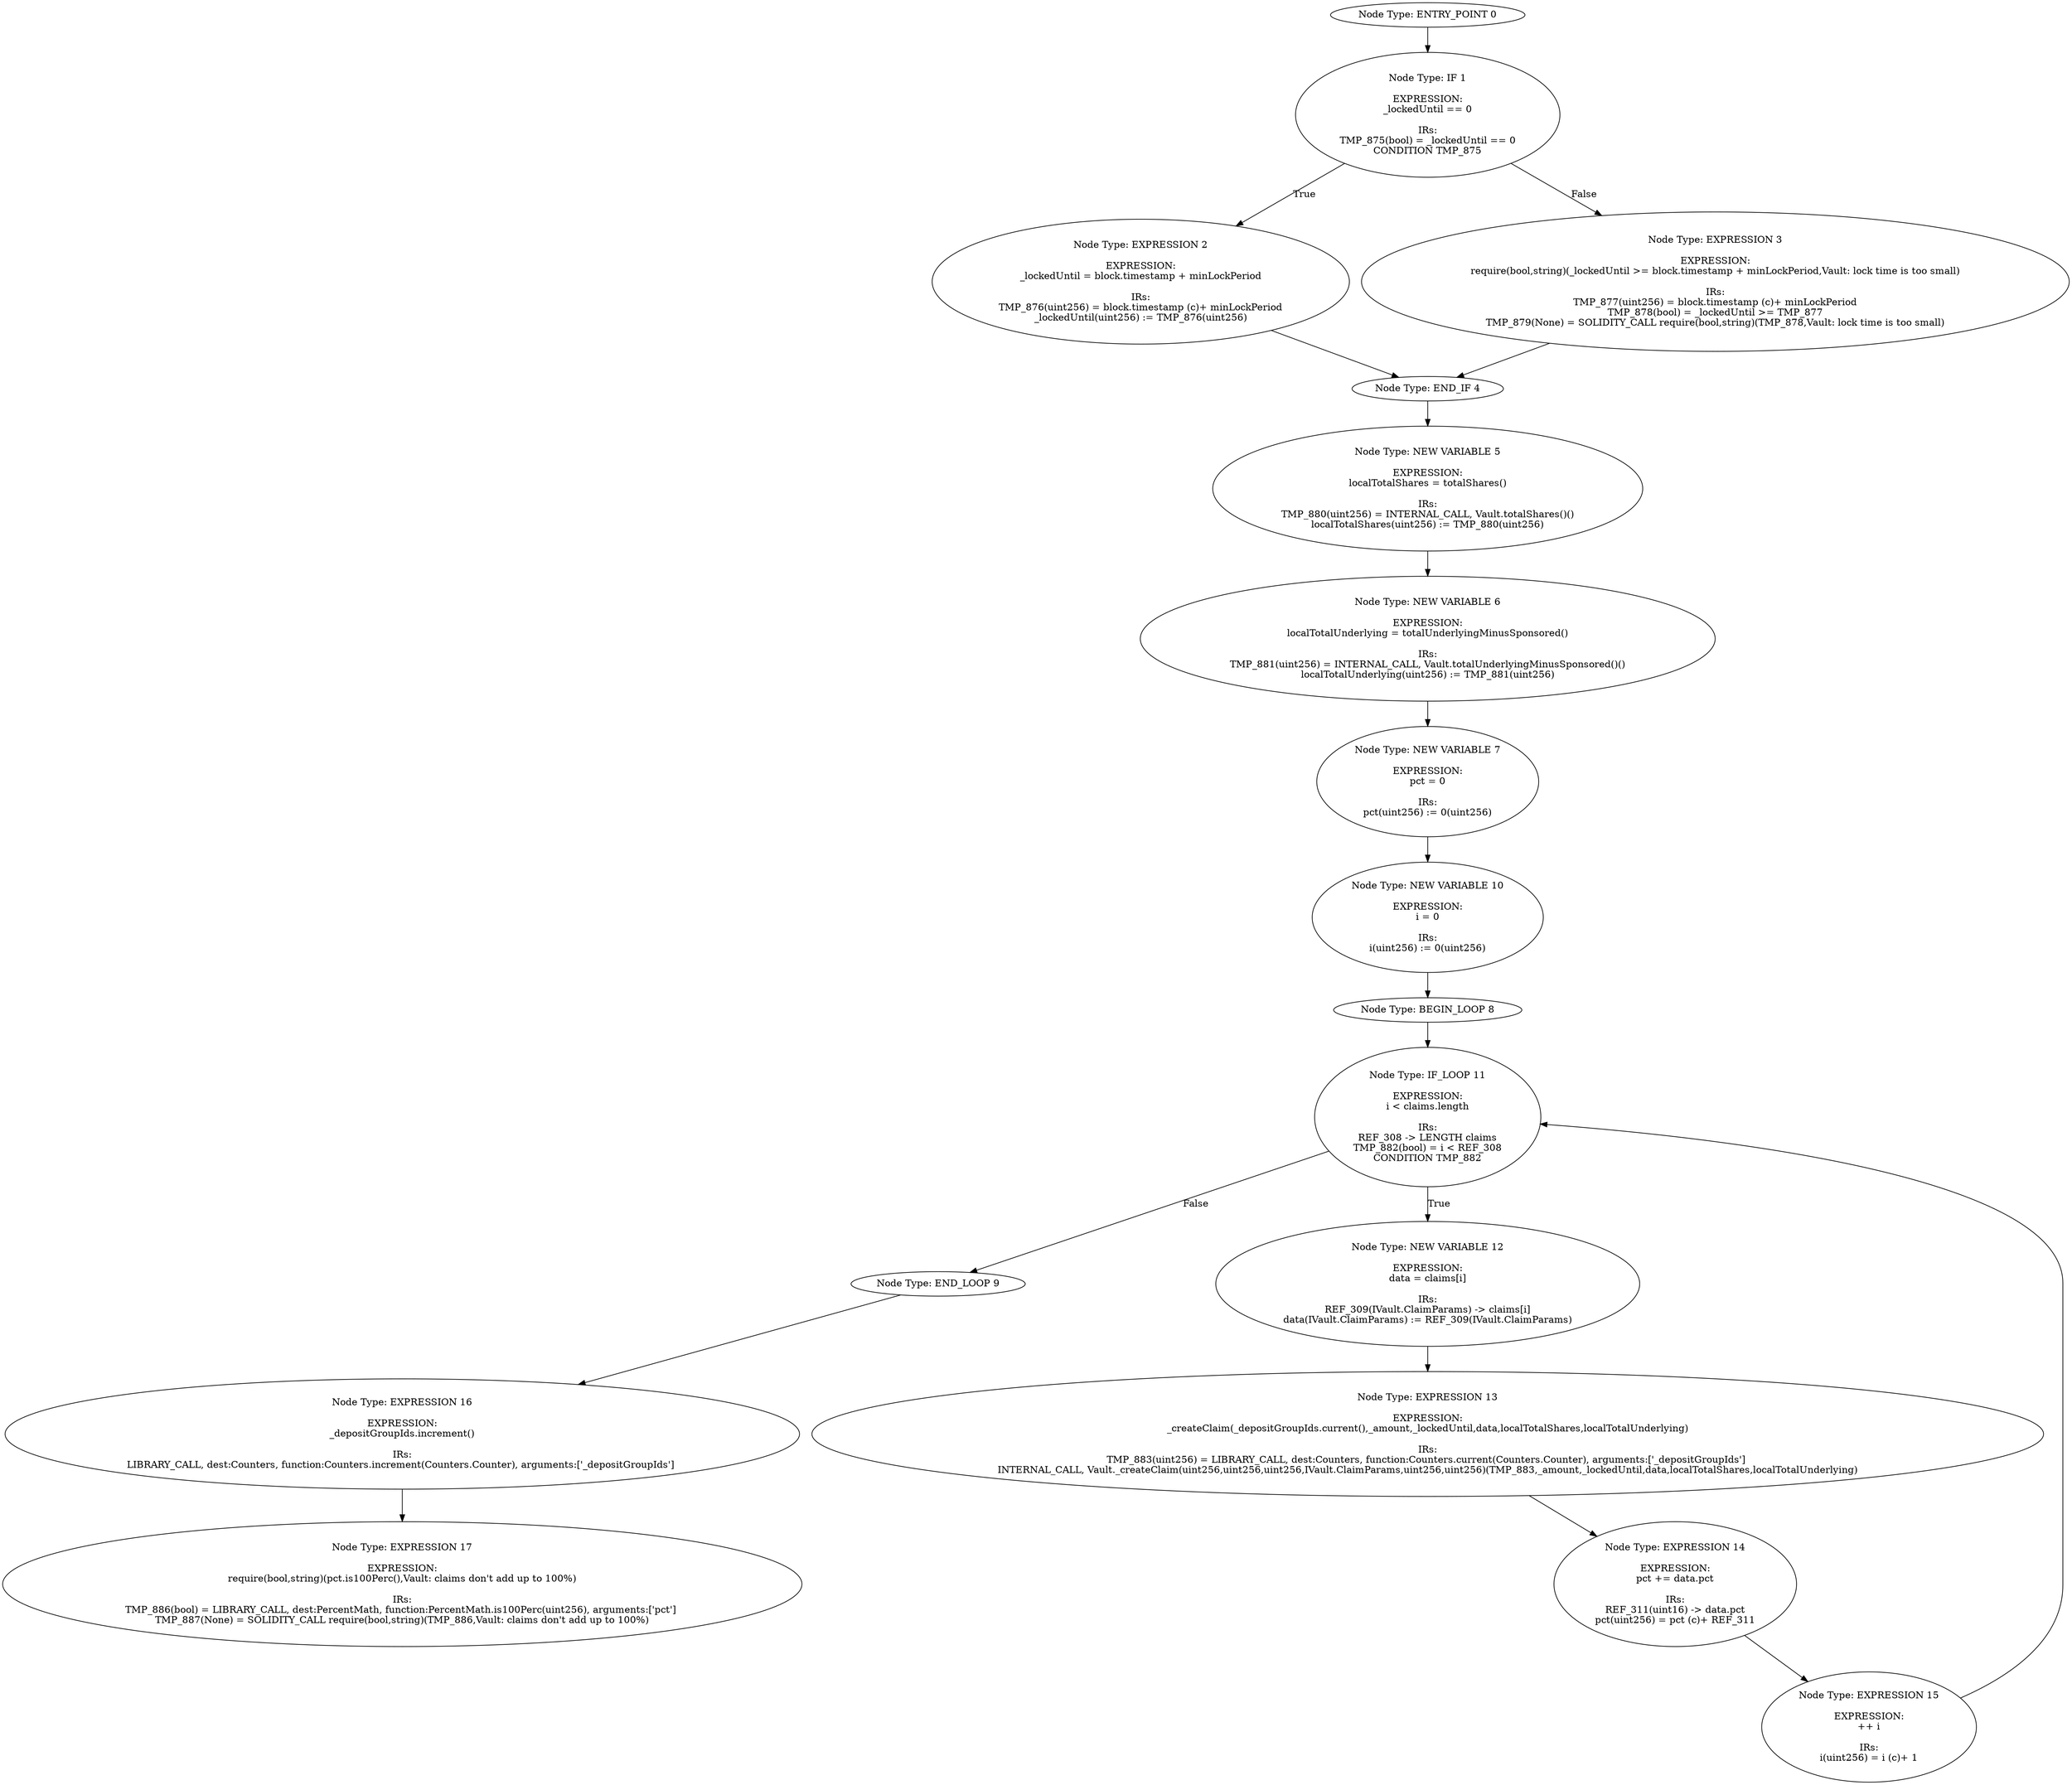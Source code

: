 digraph{
0[label="Node Type: ENTRY_POINT 0
"];
0->1;
1[label="Node Type: IF 1

EXPRESSION:
_lockedUntil == 0

IRs:
TMP_875(bool) = _lockedUntil == 0
CONDITION TMP_875"];
1->2[label="True"];
1->3[label="False"];
2[label="Node Type: EXPRESSION 2

EXPRESSION:
_lockedUntil = block.timestamp + minLockPeriod

IRs:
TMP_876(uint256) = block.timestamp (c)+ minLockPeriod
_lockedUntil(uint256) := TMP_876(uint256)"];
2->4;
3[label="Node Type: EXPRESSION 3

EXPRESSION:
require(bool,string)(_lockedUntil >= block.timestamp + minLockPeriod,Vault: lock time is too small)

IRs:
TMP_877(uint256) = block.timestamp (c)+ minLockPeriod
TMP_878(bool) = _lockedUntil >= TMP_877
TMP_879(None) = SOLIDITY_CALL require(bool,string)(TMP_878,Vault: lock time is too small)"];
3->4;
4[label="Node Type: END_IF 4
"];
4->5;
5[label="Node Type: NEW VARIABLE 5

EXPRESSION:
localTotalShares = totalShares()

IRs:
TMP_880(uint256) = INTERNAL_CALL, Vault.totalShares()()
localTotalShares(uint256) := TMP_880(uint256)"];
5->6;
6[label="Node Type: NEW VARIABLE 6

EXPRESSION:
localTotalUnderlying = totalUnderlyingMinusSponsored()

IRs:
TMP_881(uint256) = INTERNAL_CALL, Vault.totalUnderlyingMinusSponsored()()
localTotalUnderlying(uint256) := TMP_881(uint256)"];
6->7;
7[label="Node Type: NEW VARIABLE 7

EXPRESSION:
pct = 0

IRs:
pct(uint256) := 0(uint256)"];
7->10;
8[label="Node Type: BEGIN_LOOP 8
"];
8->11;
9[label="Node Type: END_LOOP 9
"];
9->16;
10[label="Node Type: NEW VARIABLE 10

EXPRESSION:
i = 0

IRs:
i(uint256) := 0(uint256)"];
10->8;
11[label="Node Type: IF_LOOP 11

EXPRESSION:
i < claims.length

IRs:
REF_308 -> LENGTH claims
TMP_882(bool) = i < REF_308
CONDITION TMP_882"];
11->12[label="True"];
11->9[label="False"];
12[label="Node Type: NEW VARIABLE 12

EXPRESSION:
data = claims[i]

IRs:
REF_309(IVault.ClaimParams) -> claims[i]
data(IVault.ClaimParams) := REF_309(IVault.ClaimParams)"];
12->13;
13[label="Node Type: EXPRESSION 13

EXPRESSION:
_createClaim(_depositGroupIds.current(),_amount,_lockedUntil,data,localTotalShares,localTotalUnderlying)

IRs:
TMP_883(uint256) = LIBRARY_CALL, dest:Counters, function:Counters.current(Counters.Counter), arguments:['_depositGroupIds'] 
INTERNAL_CALL, Vault._createClaim(uint256,uint256,uint256,IVault.ClaimParams,uint256,uint256)(TMP_883,_amount,_lockedUntil,data,localTotalShares,localTotalUnderlying)"];
13->14;
14[label="Node Type: EXPRESSION 14

EXPRESSION:
pct += data.pct

IRs:
REF_311(uint16) -> data.pct
pct(uint256) = pct (c)+ REF_311"];
14->15;
15[label="Node Type: EXPRESSION 15

EXPRESSION:
++ i

IRs:
i(uint256) = i (c)+ 1"];
15->11;
16[label="Node Type: EXPRESSION 16

EXPRESSION:
_depositGroupIds.increment()

IRs:
LIBRARY_CALL, dest:Counters, function:Counters.increment(Counters.Counter), arguments:['_depositGroupIds'] "];
16->17;
17[label="Node Type: EXPRESSION 17

EXPRESSION:
require(bool,string)(pct.is100Perc(),Vault: claims don't add up to 100%)

IRs:
TMP_886(bool) = LIBRARY_CALL, dest:PercentMath, function:PercentMath.is100Perc(uint256), arguments:['pct'] 
TMP_887(None) = SOLIDITY_CALL require(bool,string)(TMP_886,Vault: claims don't add up to 100%)"];
}
